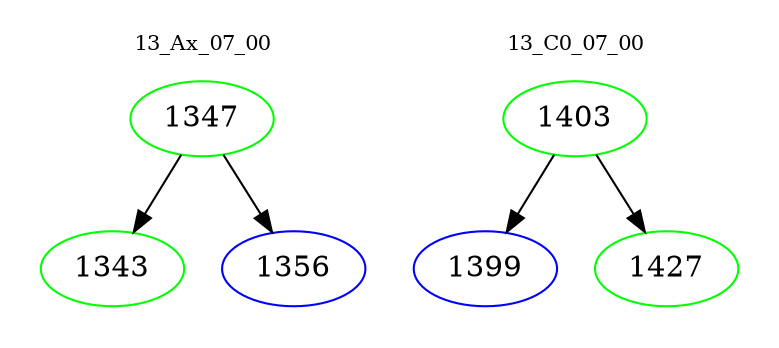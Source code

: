 digraph{
subgraph cluster_0 {
color = white
label = "13_Ax_07_00";
fontsize=10;
T0_1347 [label="1347", color="green"]
T0_1347 -> T0_1343 [color="black"]
T0_1343 [label="1343", color="green"]
T0_1347 -> T0_1356 [color="black"]
T0_1356 [label="1356", color="blue"]
}
subgraph cluster_1 {
color = white
label = "13_C0_07_00";
fontsize=10;
T1_1403 [label="1403", color="green"]
T1_1403 -> T1_1399 [color="black"]
T1_1399 [label="1399", color="blue"]
T1_1403 -> T1_1427 [color="black"]
T1_1427 [label="1427", color="green"]
}
}
